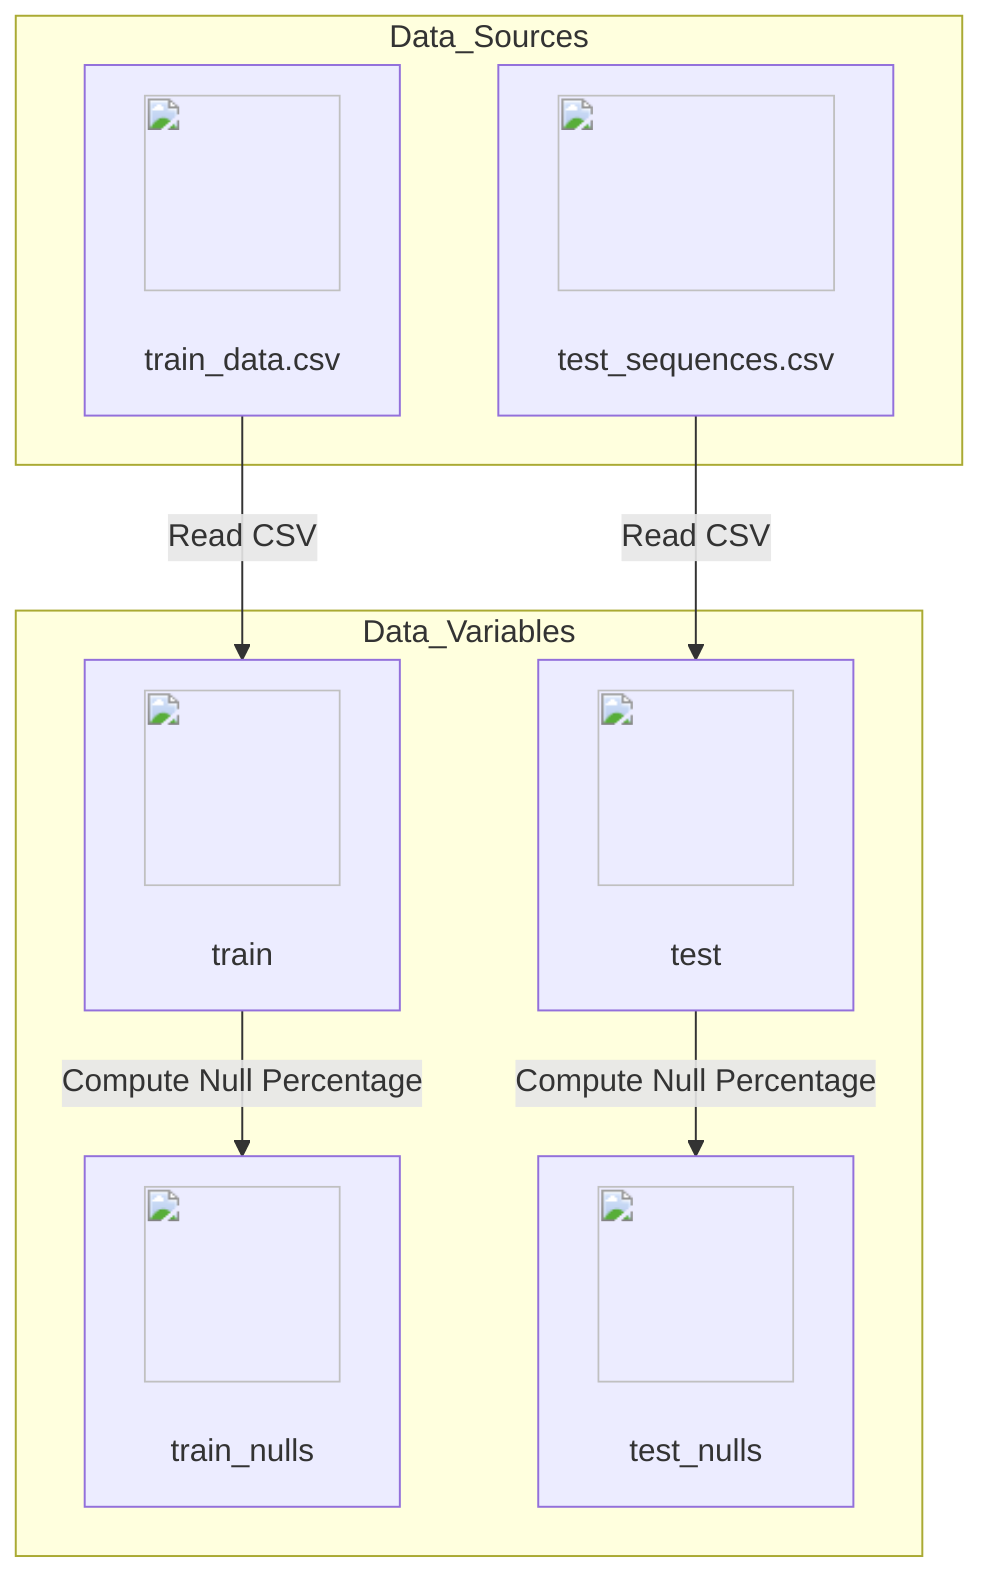 flowchart TD
    %% Nodes
    subgraph Data_Sources
        A["<img src='icons/file.svg' width=100 height=100/> <br/> train_data.csv"]
        B["<img src='icons/file.svg' width=100 height=100/> <br/> test_sequences.csv"]
    end

    subgraph Data_Variables
        C["<img src='icons/table.svg' width=100 height=100/> <br/> train"]
        D["<img src='icons/table.svg' width=100 height=100/> <br/> test"]
        E["<img src='dummy_plots/barplot_template.svg' width=100 height=100/> <br/> train_nulls"]
        F["<img src='dummy_plots/barplot_template.svg' width=100 height=100/> <br/> test_nulls"]
    end

    %% Data flows
    A -->|"Read CSV"| C
    B -->|"Read CSV"| D

    C -->|"Compute Null Percentage"| E
    D -->|"Compute Null Percentage"| F
    
    %% Comments
    click A title "Contains RNA sequences of the train set with 1,643,680 rows and 419 columns."
    click B title "Contains RNA sequences of the test set with 1,343,823 rows and 5 columns."
    click C title "DataFrame containing training data loaded from 'train_data.csv'."
    click D title "DataFrame containing test data loaded from 'test_sequences.csv'."
    click E title "Percentage of null values for columns in the training set."
    click F title "Percentage of null values for columns in the test set."
